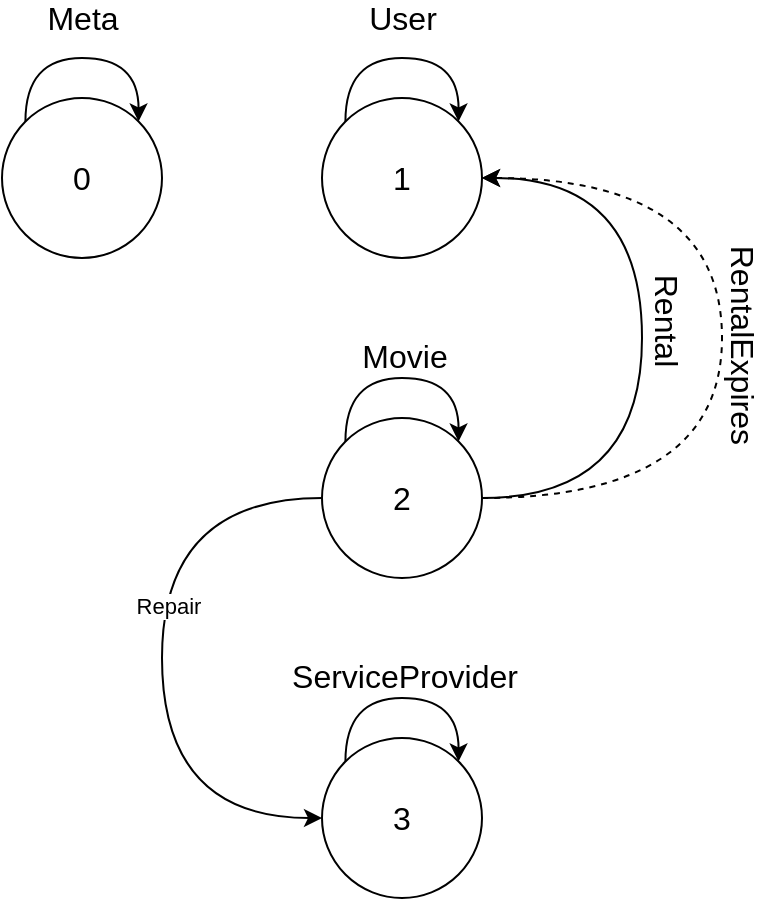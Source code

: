 <mxfile version="14.1.8" type="device"><diagram id="sQXV9zIL3HLQMaN1Nmj8" name="Page-1"><mxGraphModel dx="1470" dy="1528" grid="1" gridSize="10" guides="1" tooltips="1" connect="1" arrows="1" fold="1" page="1" pageScale="1" pageWidth="1600" pageHeight="1200" math="0" shadow="0"><root><mxCell id="0"/><mxCell id="1" parent="0"/><mxCell id="GJUuoZdEz4ahF6Gb36dH-1" value="0" style="ellipse;whiteSpace=wrap;html=1;aspect=fixed;fontSize=16;labelBackgroundColor=#ffffff;" parent="1" vertex="1"><mxGeometry x="400" y="160" width="80" height="80" as="geometry"/></mxCell><mxCell id="GJUuoZdEz4ahF6Gb36dH-3" style="edgeStyle=orthogonalEdgeStyle;orthogonalLoop=1;jettySize=auto;html=1;exitX=0;exitY=0;exitDx=0;exitDy=0;entryX=1;entryY=0;entryDx=0;entryDy=0;curved=1;fontSize=16;labelBackgroundColor=#ffffff;" parent="1" source="GJUuoZdEz4ahF6Gb36dH-1" target="GJUuoZdEz4ahF6Gb36dH-1" edge="1"><mxGeometry relative="1" as="geometry"><Array as="points"><mxPoint x="412" y="140"/><mxPoint x="468" y="140"/></Array></mxGeometry></mxCell><mxCell id="GJUuoZdEz4ahF6Gb36dH-15" value="Meta" style="edgeLabel;html=1;align=center;verticalAlign=middle;resizable=0;points=[];fontSize=16;labelBackgroundColor=#ffffff;" parent="GJUuoZdEz4ahF6Gb36dH-3" vertex="1" connectable="0"><mxGeometry x="0.062" y="1" relative="1" as="geometry"><mxPoint x="-3.98" y="-19" as="offset"/></mxGeometry></mxCell><mxCell id="GJUuoZdEz4ahF6Gb36dH-4" value="1" style="ellipse;whiteSpace=wrap;html=1;aspect=fixed;fontSize=16;labelBackgroundColor=#ffffff;" parent="1" vertex="1"><mxGeometry x="560" y="160" width="80" height="80" as="geometry"/></mxCell><mxCell id="GJUuoZdEz4ahF6Gb36dH-5" style="edgeStyle=orthogonalEdgeStyle;orthogonalLoop=1;jettySize=auto;html=1;exitX=0;exitY=0;exitDx=0;exitDy=0;entryX=1;entryY=0;entryDx=0;entryDy=0;curved=1;fontSize=16;labelBackgroundColor=#ffffff;" parent="1" source="GJUuoZdEz4ahF6Gb36dH-4" target="GJUuoZdEz4ahF6Gb36dH-4" edge="1"><mxGeometry relative="1" as="geometry"><Array as="points"><mxPoint x="572" y="140"/><mxPoint x="628" y="140"/></Array></mxGeometry></mxCell><mxCell id="GJUuoZdEz4ahF6Gb36dH-14" value="User" style="edgeLabel;html=1;align=center;verticalAlign=middle;resizable=0;points=[];fontSize=16;labelBackgroundColor=#ffffff;" parent="GJUuoZdEz4ahF6Gb36dH-5" vertex="1" connectable="0"><mxGeometry y="1" relative="1" as="geometry"><mxPoint x="0.02" y="-19" as="offset"/></mxGeometry></mxCell><mxCell id="GJUuoZdEz4ahF6Gb36dH-11" style="edgeStyle=orthogonalEdgeStyle;curved=1;orthogonalLoop=1;jettySize=auto;html=1;exitX=1;exitY=0.5;exitDx=0;exitDy=0;entryX=1;entryY=0.5;entryDx=0;entryDy=0;fontSize=16;labelBackgroundColor=#ffffff;" parent="1" source="GJUuoZdEz4ahF6Gb36dH-7" target="GJUuoZdEz4ahF6Gb36dH-4" edge="1"><mxGeometry relative="1" as="geometry"><Array as="points"><mxPoint x="720" y="360"/><mxPoint x="720" y="200"/></Array></mxGeometry></mxCell><mxCell id="GJUuoZdEz4ahF6Gb36dH-18" value="Rental" style="edgeLabel;html=1;align=center;verticalAlign=middle;resizable=0;points=[];fontSize=16;rotation=90;labelBackgroundColor=#ffffff;" parent="GJUuoZdEz4ahF6Gb36dH-11" vertex="1" connectable="0"><mxGeometry x="0.107" relative="1" as="geometry"><mxPoint x="13" y="7.5" as="offset"/></mxGeometry></mxCell><mxCell id="GJUuoZdEz4ahF6Gb36dH-12" style="edgeStyle=orthogonalEdgeStyle;curved=1;orthogonalLoop=1;jettySize=auto;html=1;exitX=0;exitY=0.5;exitDx=0;exitDy=0;entryX=0;entryY=0.5;entryDx=0;entryDy=0;fontSize=16;labelBackgroundColor=#ffffff;" parent="1" source="GJUuoZdEz4ahF6Gb36dH-7" target="GJUuoZdEz4ahF6Gb36dH-9" edge="1"><mxGeometry relative="1" as="geometry"><Array as="points"><mxPoint x="480" y="360"/><mxPoint x="480" y="520"/></Array></mxGeometry></mxCell><mxCell id="tgSmpxEVrS_f76GEPT-r-1" value="Repair" style="edgeLabel;html=1;align=center;verticalAlign=middle;resizable=0;points=[];" parent="GJUuoZdEz4ahF6Gb36dH-12" vertex="1" connectable="0"><mxGeometry x="-0.167" y="3" relative="1" as="geometry"><mxPoint as="offset"/></mxGeometry></mxCell><mxCell id="GJUuoZdEz4ahF6Gb36dH-13" style="edgeStyle=orthogonalEdgeStyle;curved=1;orthogonalLoop=1;jettySize=auto;html=1;exitX=1;exitY=0.5;exitDx=0;exitDy=0;entryX=1;entryY=0.5;entryDx=0;entryDy=0;dashed=1;fontSize=16;labelBackgroundColor=#ffffff;" parent="1" source="GJUuoZdEz4ahF6Gb36dH-7" target="GJUuoZdEz4ahF6Gb36dH-4" edge="1"><mxGeometry relative="1" as="geometry"><Array as="points"><mxPoint x="760" y="360"/><mxPoint x="760" y="200"/></Array></mxGeometry></mxCell><mxCell id="GJUuoZdEz4ahF6Gb36dH-19" value="RentalExpires" style="edgeLabel;html=1;align=center;verticalAlign=middle;resizable=0;points=[];fontSize=16;rotation=90;labelBackgroundColor=#ffffff;" parent="GJUuoZdEz4ahF6Gb36dH-13" vertex="1" connectable="0"><mxGeometry x="0.057" relative="1" as="geometry"><mxPoint x="11" y="14.17" as="offset"/></mxGeometry></mxCell><mxCell id="GJUuoZdEz4ahF6Gb36dH-7" value="2" style="ellipse;whiteSpace=wrap;html=1;aspect=fixed;fontSize=16;labelBackgroundColor=#ffffff;" parent="1" vertex="1"><mxGeometry x="560" y="320" width="80" height="80" as="geometry"/></mxCell><mxCell id="GJUuoZdEz4ahF6Gb36dH-8" style="edgeStyle=orthogonalEdgeStyle;orthogonalLoop=1;jettySize=auto;html=1;exitX=0;exitY=0;exitDx=0;exitDy=0;entryX=1;entryY=0;entryDx=0;entryDy=0;curved=1;fontSize=16;labelBackgroundColor=#ffffff;" parent="1" source="GJUuoZdEz4ahF6Gb36dH-7" target="GJUuoZdEz4ahF6Gb36dH-7" edge="1"><mxGeometry relative="1" as="geometry"><Array as="points"><mxPoint x="572" y="300"/><mxPoint x="628" y="300"/></Array></mxGeometry></mxCell><mxCell id="GJUuoZdEz4ahF6Gb36dH-16" value="Movie" style="edgeLabel;html=1;align=center;verticalAlign=middle;resizable=0;points=[];fontSize=16;labelBackgroundColor=#ffffff;" parent="GJUuoZdEz4ahF6Gb36dH-8" vertex="1" connectable="0"><mxGeometry x="-0.05" y="-2" relative="1" as="geometry"><mxPoint x="4.02" y="-13" as="offset"/></mxGeometry></mxCell><mxCell id="GJUuoZdEz4ahF6Gb36dH-9" value="3" style="ellipse;whiteSpace=wrap;html=1;aspect=fixed;fontSize=16;labelBackgroundColor=#ffffff;" parent="1" vertex="1"><mxGeometry x="560" y="480" width="80" height="80" as="geometry"/></mxCell><mxCell id="GJUuoZdEz4ahF6Gb36dH-10" style="edgeStyle=orthogonalEdgeStyle;orthogonalLoop=1;jettySize=auto;html=1;exitX=0;exitY=0;exitDx=0;exitDy=0;entryX=1;entryY=0;entryDx=0;entryDy=0;curved=1;fontSize=16;labelBackgroundColor=#ffffff;" parent="1" source="GJUuoZdEz4ahF6Gb36dH-9" target="GJUuoZdEz4ahF6Gb36dH-9" edge="1"><mxGeometry relative="1" as="geometry"><Array as="points"><mxPoint x="572" y="460"/><mxPoint x="628" y="460"/></Array></mxGeometry></mxCell><mxCell id="GJUuoZdEz4ahF6Gb36dH-17" value="ServiceProvider" style="edgeLabel;html=1;align=center;verticalAlign=middle;resizable=0;points=[];fontSize=16;labelBackgroundColor=#ffffff;" parent="GJUuoZdEz4ahF6Gb36dH-10" vertex="1" connectable="0"><mxGeometry x="-0.025" relative="1" as="geometry"><mxPoint x="2.02" y="-11" as="offset"/></mxGeometry></mxCell></root></mxGraphModel></diagram></mxfile>